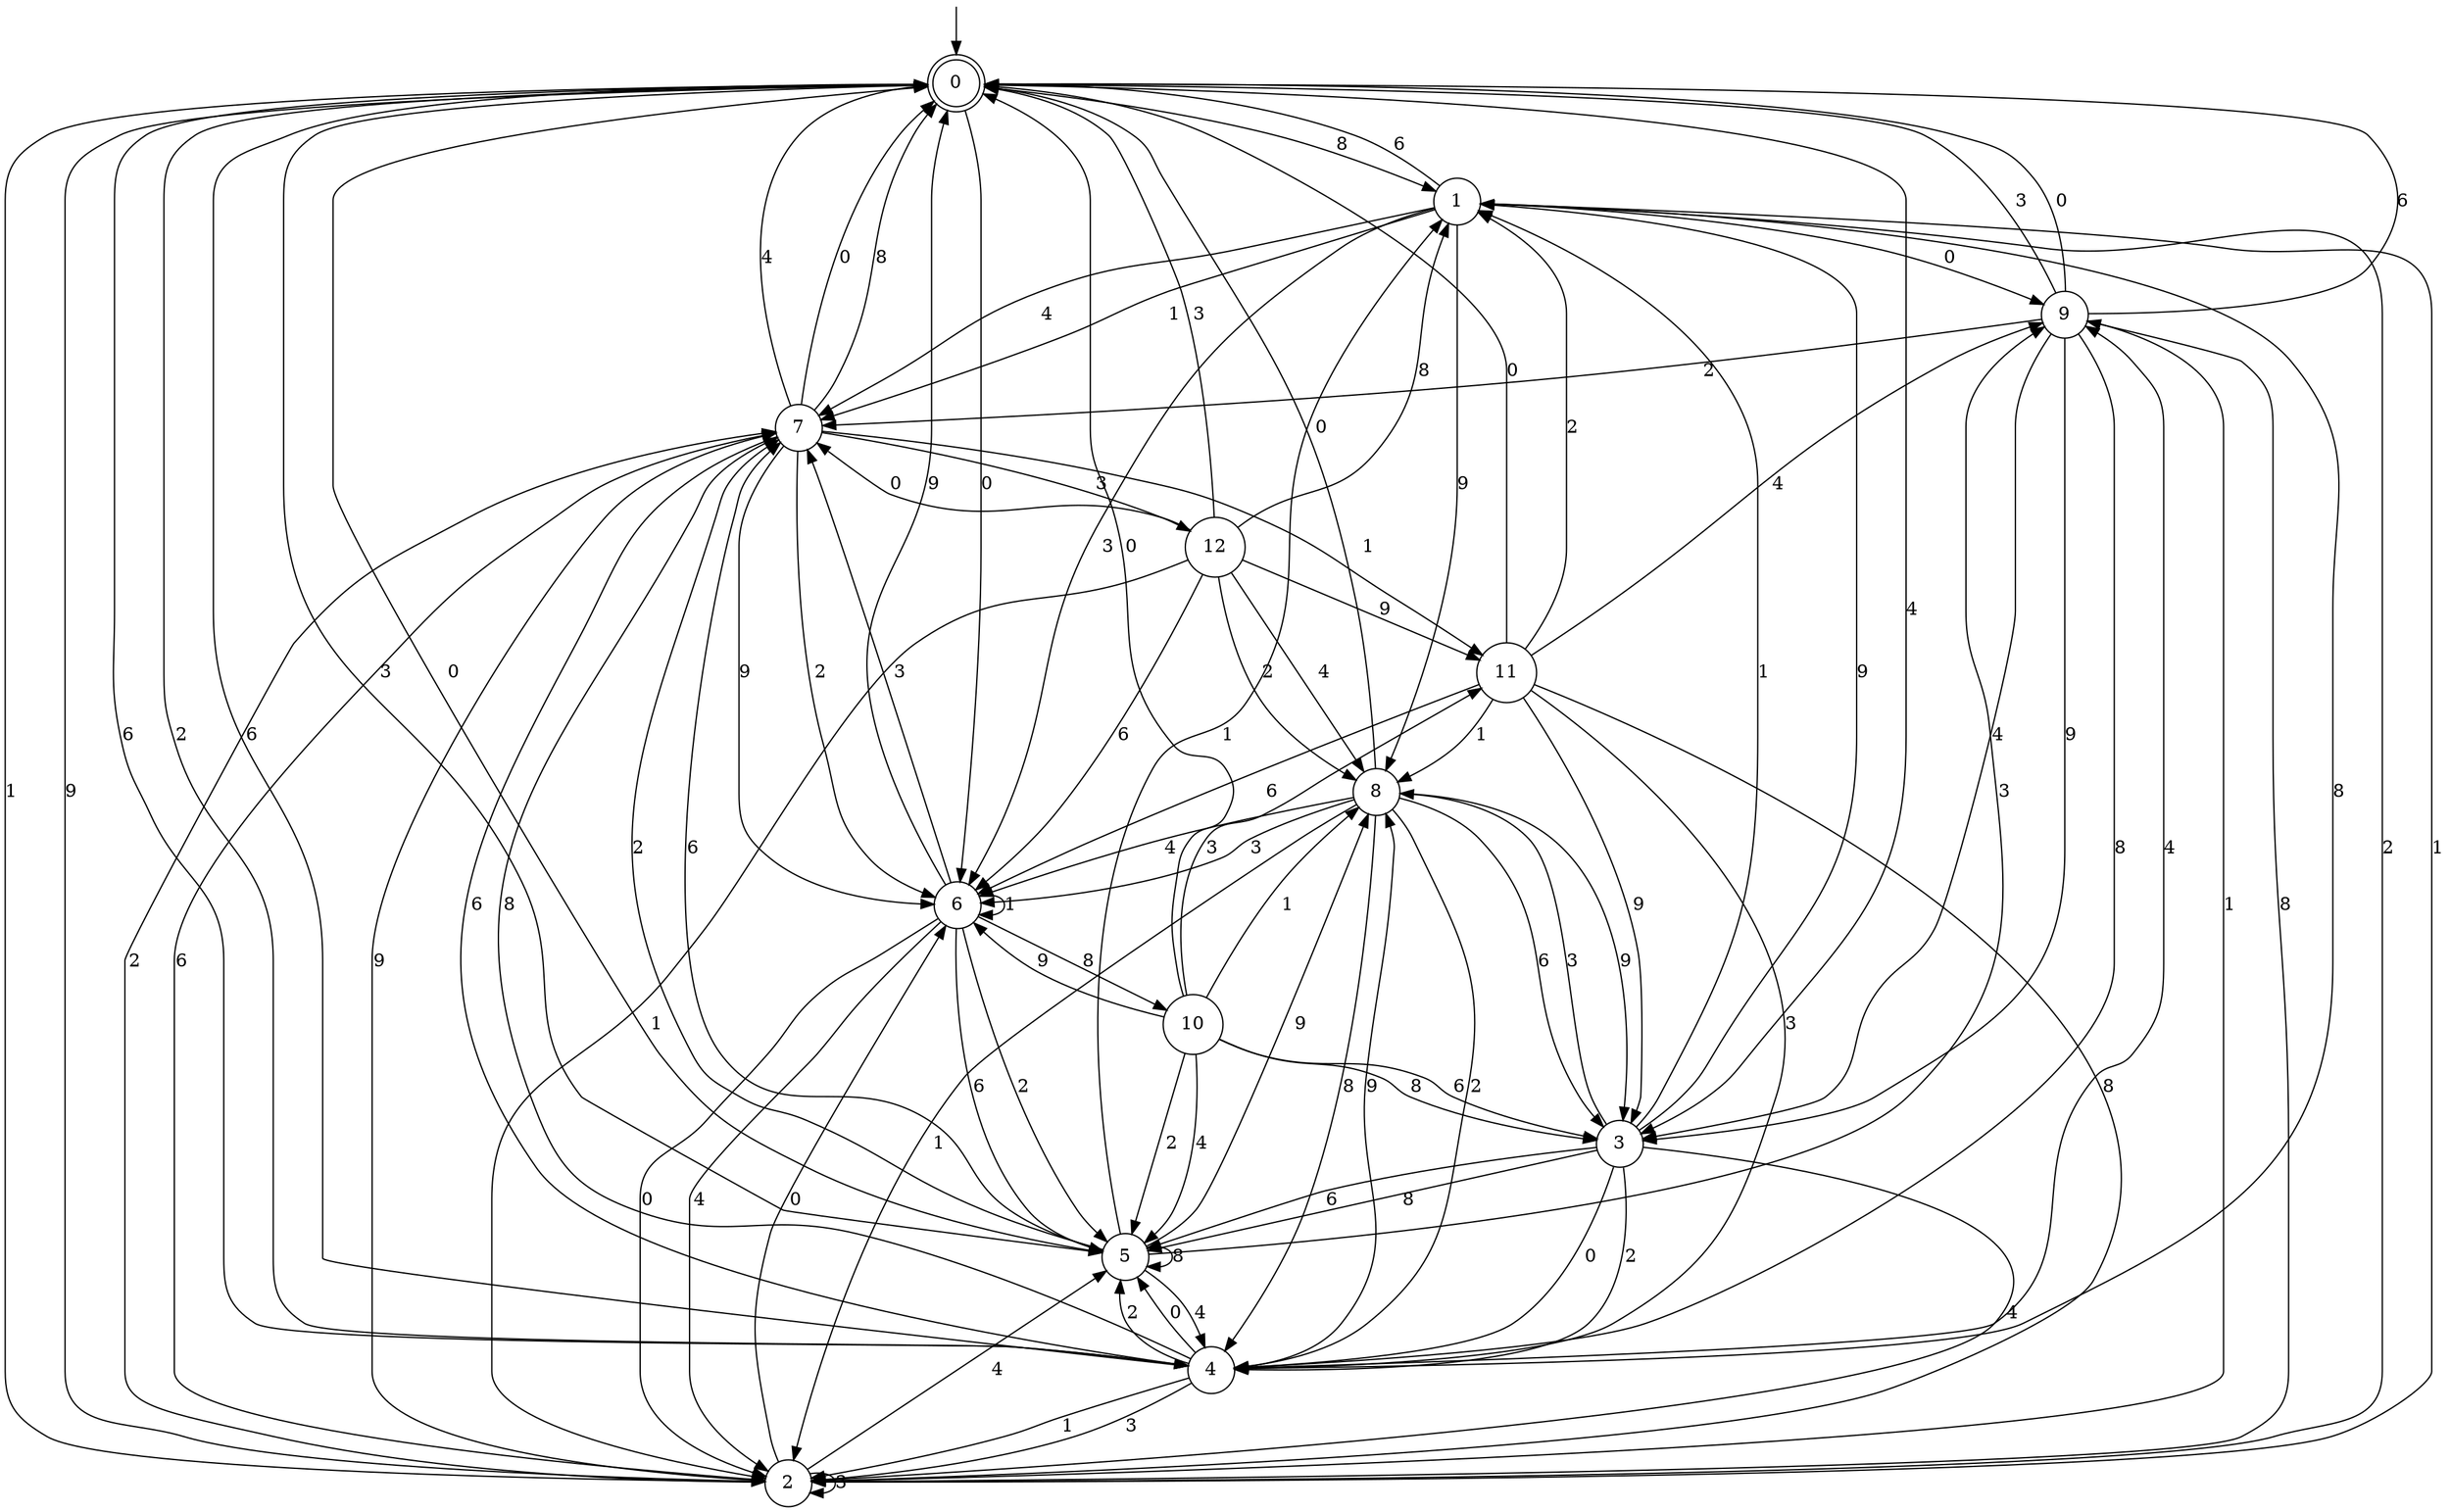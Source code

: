 digraph g {

	s0 [shape="doublecircle" label="0"];
	s1 [shape="circle" label="1"];
	s2 [shape="circle" label="2"];
	s3 [shape="circle" label="3"];
	s4 [shape="circle" label="4"];
	s5 [shape="circle" label="5"];
	s6 [shape="circle" label="6"];
	s7 [shape="circle" label="7"];
	s8 [shape="circle" label="8"];
	s9 [shape="circle" label="9"];
	s10 [shape="circle" label="10"];
	s11 [shape="circle" label="11"];
	s12 [shape="circle" label="12"];
	s0 -> s1 [label="8"];
	s0 -> s2 [label="1"];
	s0 -> s2 [label="9"];
	s0 -> s3 [label="4"];
	s0 -> s4 [label="6"];
	s0 -> s4 [label="2"];
	s0 -> s5 [label="3"];
	s0 -> s6 [label="0"];
	s1 -> s4 [label="8"];
	s1 -> s7 [label="1"];
	s1 -> s8 [label="9"];
	s1 -> s7 [label="4"];
	s1 -> s0 [label="6"];
	s1 -> s2 [label="2"];
	s1 -> s6 [label="3"];
	s1 -> s9 [label="0"];
	s2 -> s9 [label="8"];
	s2 -> s1 [label="1"];
	s2 -> s7 [label="9"];
	s2 -> s5 [label="4"];
	s2 -> s7 [label="6"];
	s2 -> s7 [label="2"];
	s2 -> s2 [label="3"];
	s2 -> s6 [label="0"];
	s3 -> s5 [label="8"];
	s3 -> s1 [label="1"];
	s3 -> s1 [label="9"];
	s3 -> s2 [label="4"];
	s3 -> s5 [label="6"];
	s3 -> s4 [label="2"];
	s3 -> s8 [label="3"];
	s3 -> s4 [label="0"];
	s4 -> s7 [label="8"];
	s4 -> s2 [label="1"];
	s4 -> s8 [label="9"];
	s4 -> s9 [label="4"];
	s4 -> s0 [label="6"];
	s4 -> s5 [label="2"];
	s4 -> s2 [label="3"];
	s4 -> s5 [label="0"];
	s5 -> s5 [label="8"];
	s5 -> s1 [label="1"];
	s5 -> s8 [label="9"];
	s5 -> s4 [label="4"];
	s5 -> s7 [label="6"];
	s5 -> s7 [label="2"];
	s5 -> s9 [label="3"];
	s5 -> s0 [label="0"];
	s6 -> s10 [label="8"];
	s6 -> s6 [label="1"];
	s6 -> s0 [label="9"];
	s6 -> s2 [label="4"];
	s6 -> s5 [label="6"];
	s6 -> s5 [label="2"];
	s6 -> s7 [label="3"];
	s6 -> s2 [label="0"];
	s7 -> s0 [label="8"];
	s7 -> s11 [label="1"];
	s7 -> s6 [label="9"];
	s7 -> s0 [label="4"];
	s7 -> s4 [label="6"];
	s7 -> s6 [label="2"];
	s7 -> s12 [label="3"];
	s7 -> s0 [label="0"];
	s8 -> s4 [label="8"];
	s8 -> s2 [label="1"];
	s8 -> s3 [label="9"];
	s8 -> s6 [label="4"];
	s8 -> s3 [label="6"];
	s8 -> s4 [label="2"];
	s8 -> s6 [label="3"];
	s8 -> s0 [label="0"];
	s9 -> s4 [label="8"];
	s9 -> s2 [label="1"];
	s9 -> s3 [label="9"];
	s9 -> s3 [label="4"];
	s9 -> s0 [label="6"];
	s9 -> s7 [label="2"];
	s9 -> s0 [label="3"];
	s9 -> s0 [label="0"];
	s10 -> s3 [label="8"];
	s10 -> s8 [label="1"];
	s10 -> s6 [label="9"];
	s10 -> s5 [label="4"];
	s10 -> s3 [label="6"];
	s10 -> s5 [label="2"];
	s10 -> s11 [label="3"];
	s10 -> s0 [label="0"];
	s11 -> s2 [label="8"];
	s11 -> s8 [label="1"];
	s11 -> s3 [label="9"];
	s11 -> s9 [label="4"];
	s11 -> s6 [label="6"];
	s11 -> s1 [label="2"];
	s11 -> s4 [label="3"];
	s11 -> s0 [label="0"];
	s12 -> s1 [label="8"];
	s12 -> s2 [label="1"];
	s12 -> s11 [label="9"];
	s12 -> s8 [label="4"];
	s12 -> s6 [label="6"];
	s12 -> s8 [label="2"];
	s12 -> s0 [label="3"];
	s12 -> s7 [label="0"];

__start0 [label="" shape="none" width="0" height="0"];
__start0 -> s0;

}
